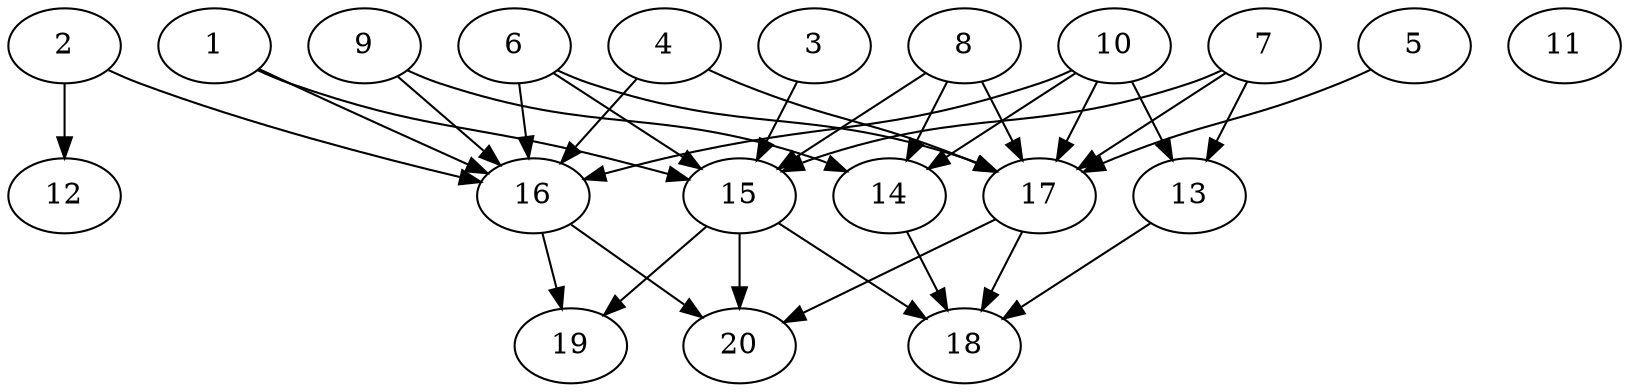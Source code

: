 // DAG automatically generated by daggen at Tue Jul 23 14:29:40 2019
// ./daggen --dot -n 20 --ccr 0.4 --fat 0.7 --regular 0.5 --density 0.7 --mindata 5242880 --maxdata 52428800 
digraph G {
  1 [size="91535360", alpha="0.02", expect_size="36614144"] 
  1 -> 15 [size ="36614144"]
  1 -> 16 [size ="36614144"]
  2 [size="120215040", alpha="0.18", expect_size="48086016"] 
  2 -> 12 [size ="48086016"]
  2 -> 16 [size ="48086016"]
  3 [size="122897920", alpha="0.17", expect_size="49159168"] 
  3 -> 15 [size ="49159168"]
  4 [size="59686400", alpha="0.11", expect_size="23874560"] 
  4 -> 16 [size ="23874560"]
  4 -> 17 [size ="23874560"]
  5 [size="67499520", alpha="0.07", expect_size="26999808"] 
  5 -> 17 [size ="26999808"]
  6 [size="115205120", alpha="0.14", expect_size="46082048"] 
  6 -> 15 [size ="46082048"]
  6 -> 16 [size ="46082048"]
  6 -> 17 [size ="46082048"]
  7 [size="100241920", alpha="0.00", expect_size="40096768"] 
  7 -> 13 [size ="40096768"]
  7 -> 15 [size ="40096768"]
  7 -> 17 [size ="40096768"]
  8 [size="25533440", alpha="0.18", expect_size="10213376"] 
  8 -> 14 [size ="10213376"]
  8 -> 15 [size ="10213376"]
  8 -> 17 [size ="10213376"]
  9 [size="72855040", alpha="0.13", expect_size="29142016"] 
  9 -> 14 [size ="29142016"]
  9 -> 16 [size ="29142016"]
  10 [size="105907200", alpha="0.19", expect_size="42362880"] 
  10 -> 13 [size ="42362880"]
  10 -> 14 [size ="42362880"]
  10 -> 16 [size ="42362880"]
  10 -> 17 [size ="42362880"]
  11 [size="53486080", alpha="0.17", expect_size="21394432"] 
  12 [size="65205760", alpha="0.02", expect_size="26082304"] 
  13 [size="54169600", alpha="0.07", expect_size="21667840"] 
  13 -> 18 [size ="21667840"]
  14 [size="33756160", alpha="0.06", expect_size="13502464"] 
  14 -> 18 [size ="13502464"]
  15 [size="98183680", alpha="0.20", expect_size="39273472"] 
  15 -> 18 [size ="39273472"]
  15 -> 19 [size ="39273472"]
  15 -> 20 [size ="39273472"]
  16 [size="21240320", alpha="0.04", expect_size="8496128"] 
  16 -> 19 [size ="8496128"]
  16 -> 20 [size ="8496128"]
  17 [size="103567360", alpha="0.09", expect_size="41426944"] 
  17 -> 18 [size ="41426944"]
  17 -> 20 [size ="41426944"]
  18 [size="105239040", alpha="0.06", expect_size="42095616"] 
  19 [size="92334080", alpha="0.16", expect_size="36933632"] 
  20 [size="50887680", alpha="0.04", expect_size="20355072"] 
}
